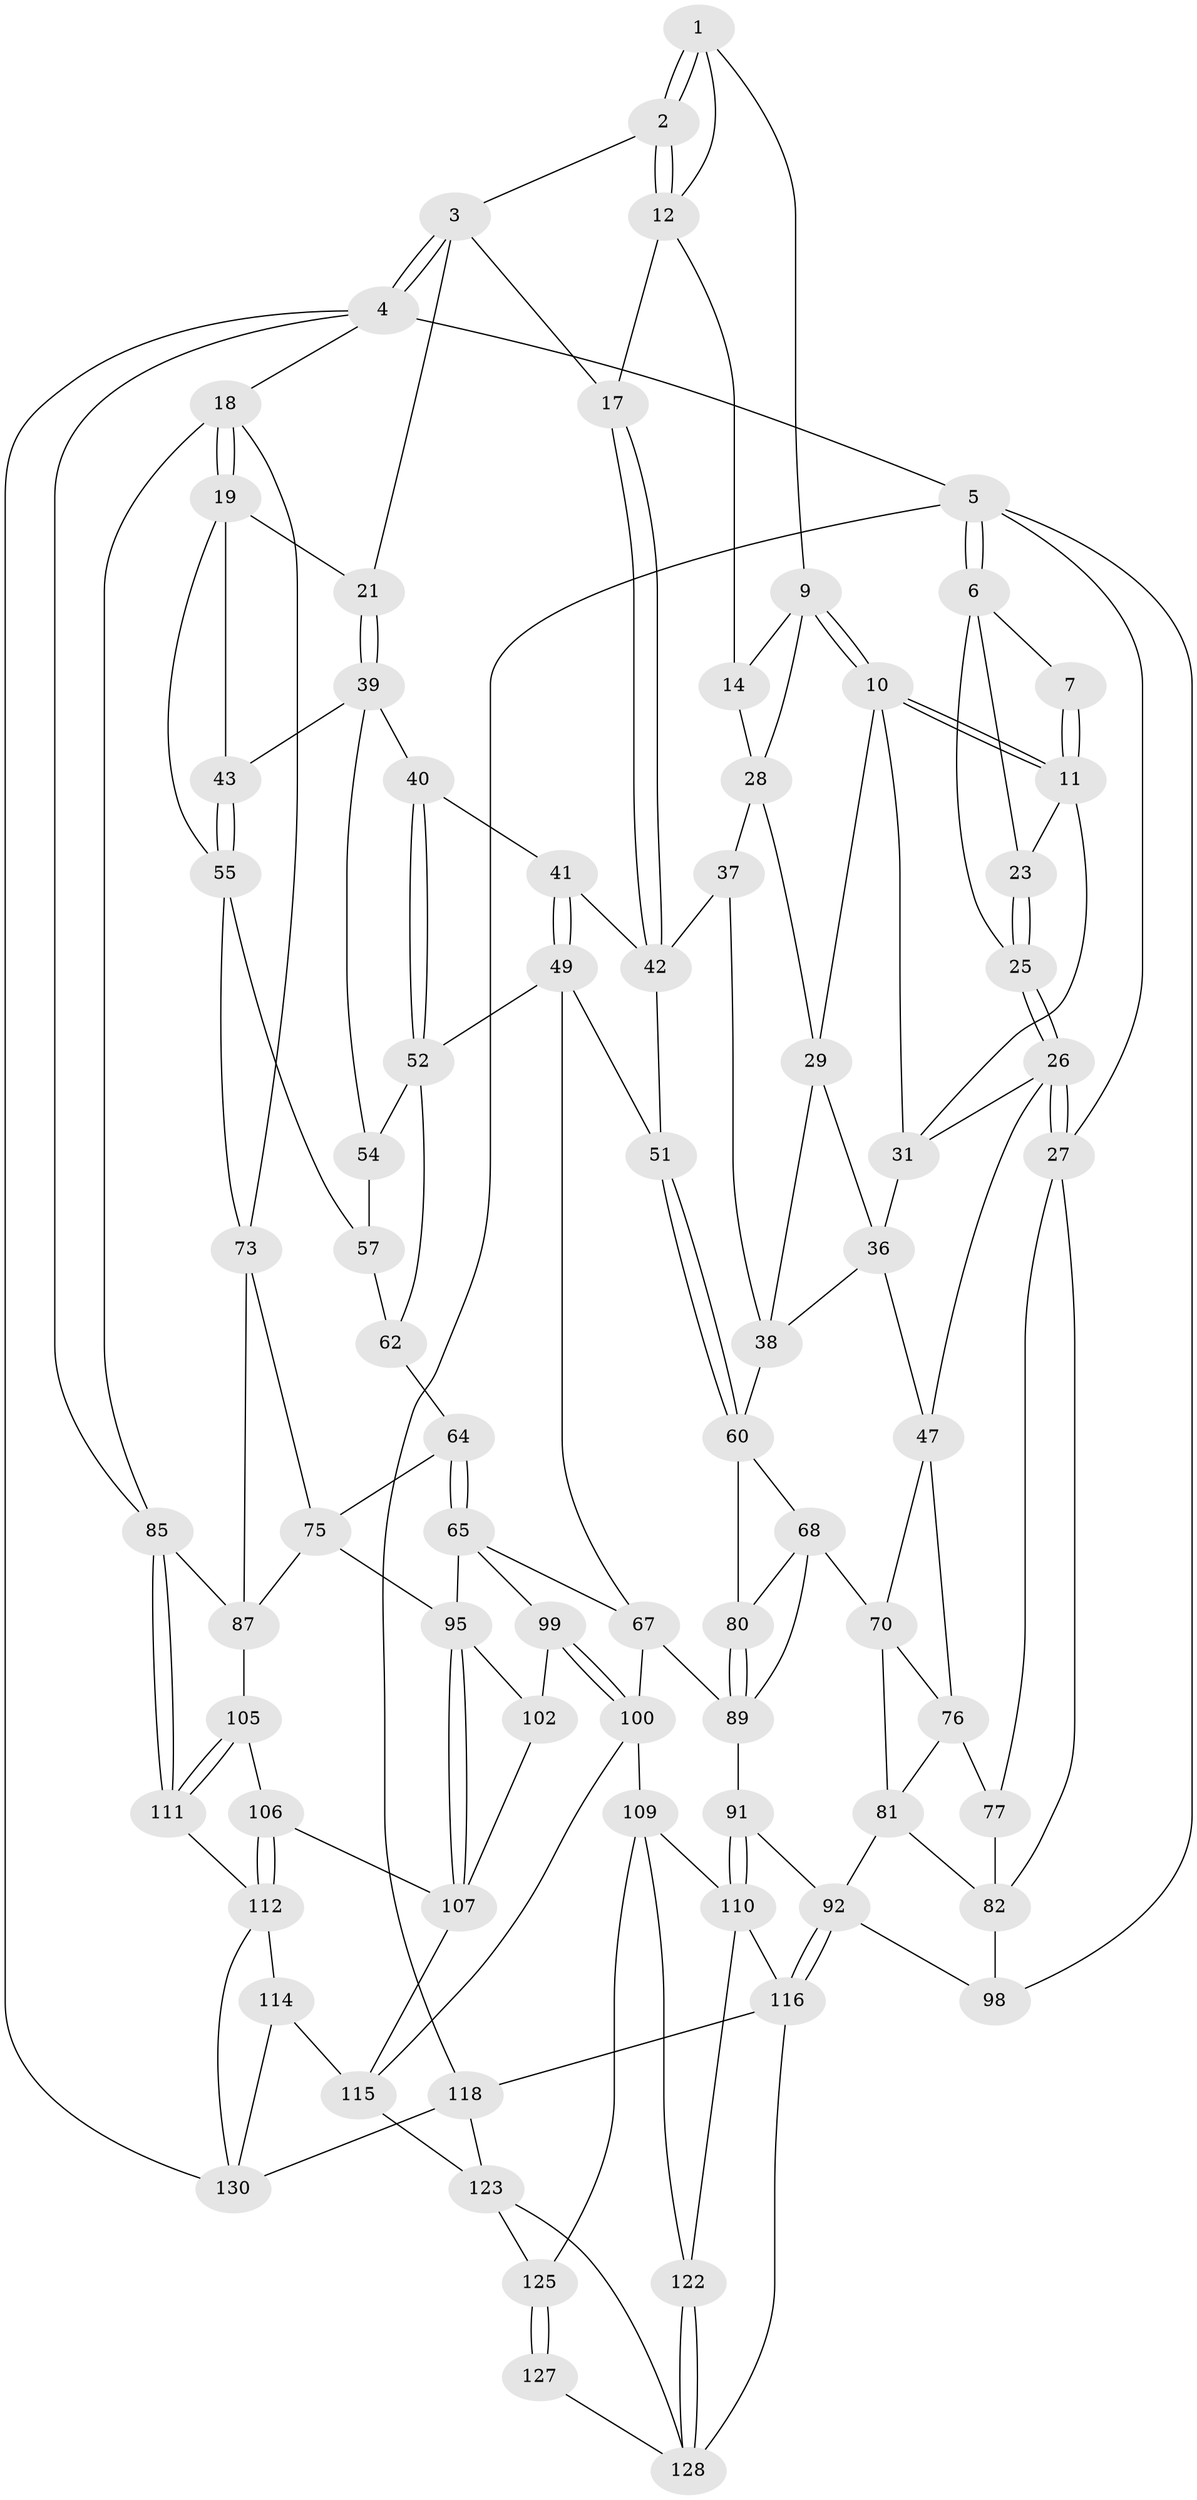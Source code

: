 // original degree distribution, {3: 0.015151515151515152, 5: 0.4696969696969697, 4: 0.26515151515151514, 6: 0.25}
// Generated by graph-tools (version 1.1) at 2025/42/03/06/25 10:42:27]
// undirected, 79 vertices, 171 edges
graph export_dot {
graph [start="1"]
  node [color=gray90,style=filled];
  1 [pos="+0.37972353964547345+0",super="+8"];
  2 [pos="+0.7212516113966712+0"];
  3 [pos="+0.7464395569362469+0",super="+16"];
  4 [pos="+1+0",super="+84"];
  5 [pos="+0+0",super="+103"];
  6 [pos="+0+0",super="+24"];
  7 [pos="+0.13236476982624606+0"];
  9 [pos="+0.3469688745168659+0.016563786711331435",super="+15"];
  10 [pos="+0.24031219307782165+0.09597625958479764",super="+30"];
  11 [pos="+0.22667934180927468+0.08815780268563854",super="+22"];
  12 [pos="+0.47939244261834135+0.05978338608870761",super="+13"];
  14 [pos="+0.4485063531419453+0.13381032892396277"];
  17 [pos="+0.5212335979515126+0.1601060078465392"];
  18 [pos="+1+0.12849280257235163",super="+72"];
  19 [pos="+1+0.183727946408168",super="+20"];
  21 [pos="+0.7561032017105003+0.08295297736114601"];
  23 [pos="+0.11600325211050426+0.09505564334446719"];
  25 [pos="+0.03987853681037035+0.15525781583671883"];
  26 [pos="+0+0.2531874356966516",super="+32"];
  27 [pos="+0+0.24594047648348016",super="+78"];
  28 [pos="+0.29098538912063826+0.13985039061903798",super="+34"];
  29 [pos="+0.28686614590993914+0.1384917667165246",super="+35"];
  31 [pos="+0.14579489357698544+0.20804586301907615",super="+33"];
  36 [pos="+0.2289817100151575+0.26674705053572767",super="+46"];
  37 [pos="+0.3526498961787542+0.2457929726446399"];
  38 [pos="+0.3297976193191151+0.2579509578180761",super="+59"];
  39 [pos="+0.6979962916160529+0.16897655501421405",super="+44"];
  40 [pos="+0.6808898764779162+0.18718518072690776"];
  41 [pos="+0.579245289462152+0.18656675821148977"];
  42 [pos="+0.5269823715236126+0.16920963367200062",super="+45"];
  43 [pos="+0.842514541462705+0.24597254586227638"];
  47 [pos="+0.2066634063636959+0.306774260498054",super="+48"];
  49 [pos="+0.5978639213613336+0.35638188554765965",super="+50"];
  51 [pos="+0.4695639083499251+0.41582917318909857"];
  52 [pos="+0.7091422324401174+0.28128599152097994",super="+53"];
  54 [pos="+0.7828975533165952+0.28036610293759034"];
  55 [pos="+0.9417254629952003+0.2808548161586077",super="+56"];
  57 [pos="+0.8350136378318476+0.3602340782770693",super="+58"];
  60 [pos="+0.4634831214278838+0.4176897760475527",super="+61"];
  62 [pos="+0.7115853145599391+0.30054738796848324",super="+63"];
  64 [pos="+0.719194232705682+0.45829739243519596"];
  65 [pos="+0.5642348900378147+0.46805928806840547",super="+66"];
  67 [pos="+0.5519841459340615+0.45973173823605623",super="+94"];
  68 [pos="+0.26418970186057256+0.3944791130368405",super="+69"];
  70 [pos="+0.20974972293538743+0.47245411631938183",super="+71"];
  73 [pos="+0.8861324022433364+0.4440787941006774",super="+74"];
  75 [pos="+0.7434433055081089+0.4699450695186353",super="+88"];
  76 [pos="+0.06342943574924004+0.36209561992371647",super="+79"];
  77 [pos="+0.025650957935021198+0.4384858209001786"];
  80 [pos="+0.4309128012241315+0.44362779181295575"];
  81 [pos="+0.05303671258286036+0.5237575292468164",super="+83"];
  82 [pos="+0.03663681801577895+0.5298009628296224",super="+97"];
  85 [pos="+1+0.7403665594750369",super="+86"];
  87 [pos="+0.9051523953553756+0.5845900389345355",super="+104"];
  89 [pos="+0.33318200662458025+0.523621554883093",super="+90"];
  91 [pos="+0.3054331554975354+0.6121376900296525"];
  92 [pos="+0.1830070515062597+0.6767839694782661",super="+93"];
  95 [pos="+0.7351544025321988+0.6144728826992929",super="+96"];
  98 [pos="+0+0.8026089979906789"];
  99 [pos="+0.5694565844674042+0.6905274821474348"];
  100 [pos="+0.5324238956160366+0.7215898788656696",super="+101"];
  102 [pos="+0.6338093894337923+0.6872791239727624"];
  105 [pos="+0.8975685323875986+0.6455790300645297"];
  106 [pos="+0.8267524567232618+0.684727994052591"];
  107 [pos="+0.8163621012041478+0.6888478300701004",super="+108"];
  109 [pos="+0.4380720729255759+0.7371699279566226",super="+121"];
  110 [pos="+0.3416814580530043+0.7474997407077166",super="+119"];
  111 [pos="+0.9570824747438459+0.7400451729785384"];
  112 [pos="+0.926919394327834+0.8055547077006798",super="+113"];
  114 [pos="+0.8025690256701237+0.8346435040940366"];
  115 [pos="+0.7611577071958656+0.8067432338547051",super="+120"];
  116 [pos="+0.24721397997729463+0.7783917827061424",super="+117"];
  118 [pos="+0+1",super="+132"];
  122 [pos="+0.35749502331809835+0.8373321013514212"];
  123 [pos="+0.585870133508512+0.9678724679799692",super="+124"];
  125 [pos="+0.45514213070443743+0.8803265180879579",super="+126"];
  127 [pos="+0.40219307535632515+0.8431072373648699"];
  128 [pos="+0.35701504566962833+0.866888690589839",super="+129"];
  130 [pos="+1+1",super="+131"];
  1 -- 2;
  1 -- 2;
  1 -- 12;
  1 -- 9;
  2 -- 3;
  2 -- 12;
  2 -- 12;
  3 -- 4;
  3 -- 4;
  3 -- 17;
  3 -- 21;
  4 -- 5 [weight=2];
  4 -- 18;
  4 -- 130;
  4 -- 85;
  5 -- 6;
  5 -- 6;
  5 -- 27;
  5 -- 98;
  5 -- 118;
  6 -- 7;
  6 -- 25;
  6 -- 23;
  7 -- 11;
  7 -- 11;
  9 -- 10;
  9 -- 10;
  9 -- 28;
  9 -- 14;
  10 -- 11;
  10 -- 11;
  10 -- 29;
  10 -- 31;
  11 -- 23;
  11 -- 31;
  12 -- 17;
  12 -- 14;
  14 -- 28;
  17 -- 42;
  17 -- 42;
  18 -- 19;
  18 -- 19;
  18 -- 73;
  18 -- 85;
  19 -- 55;
  19 -- 43;
  19 -- 21;
  21 -- 39;
  21 -- 39;
  23 -- 25;
  23 -- 25;
  25 -- 26;
  25 -- 26;
  26 -- 27;
  26 -- 27;
  26 -- 31;
  26 -- 47;
  27 -- 77;
  27 -- 82;
  28 -- 29;
  28 -- 37;
  29 -- 36;
  29 -- 38;
  31 -- 36;
  36 -- 47;
  36 -- 38;
  37 -- 38;
  37 -- 42;
  38 -- 60;
  39 -- 40;
  39 -- 43;
  39 -- 54;
  40 -- 41;
  40 -- 52;
  40 -- 52;
  41 -- 42;
  41 -- 49;
  41 -- 49;
  42 -- 51;
  43 -- 55;
  43 -- 55;
  47 -- 76;
  47 -- 70;
  49 -- 52;
  49 -- 67;
  49 -- 51;
  51 -- 60;
  51 -- 60;
  52 -- 54;
  52 -- 62;
  54 -- 57;
  55 -- 73;
  55 -- 57;
  57 -- 62 [weight=2];
  60 -- 80;
  60 -- 68;
  62 -- 64;
  64 -- 65;
  64 -- 65;
  64 -- 75;
  65 -- 67;
  65 -- 99;
  65 -- 95;
  67 -- 89;
  67 -- 100;
  68 -- 80;
  68 -- 89;
  68 -- 70;
  70 -- 81;
  70 -- 76;
  73 -- 87;
  73 -- 75;
  75 -- 95;
  75 -- 87;
  76 -- 77;
  76 -- 81;
  77 -- 82;
  80 -- 89;
  80 -- 89;
  81 -- 82;
  81 -- 92;
  82 -- 98;
  85 -- 111;
  85 -- 111;
  85 -- 87;
  87 -- 105;
  89 -- 91;
  91 -- 92;
  91 -- 110;
  91 -- 110;
  92 -- 116;
  92 -- 116;
  92 -- 98;
  95 -- 107;
  95 -- 107;
  95 -- 102;
  99 -- 100;
  99 -- 100;
  99 -- 102;
  100 -- 109;
  100 -- 115;
  102 -- 107;
  105 -- 106;
  105 -- 111;
  105 -- 111;
  106 -- 107;
  106 -- 112;
  106 -- 112;
  107 -- 115;
  109 -- 110;
  109 -- 122;
  109 -- 125;
  110 -- 122;
  110 -- 116;
  111 -- 112;
  112 -- 114;
  112 -- 130;
  114 -- 115;
  114 -- 130;
  115 -- 123;
  116 -- 128;
  116 -- 118;
  118 -- 123;
  118 -- 130;
  122 -- 128;
  122 -- 128;
  123 -- 125;
  123 -- 128;
  125 -- 127 [weight=2];
  125 -- 127;
  127 -- 128;
}
